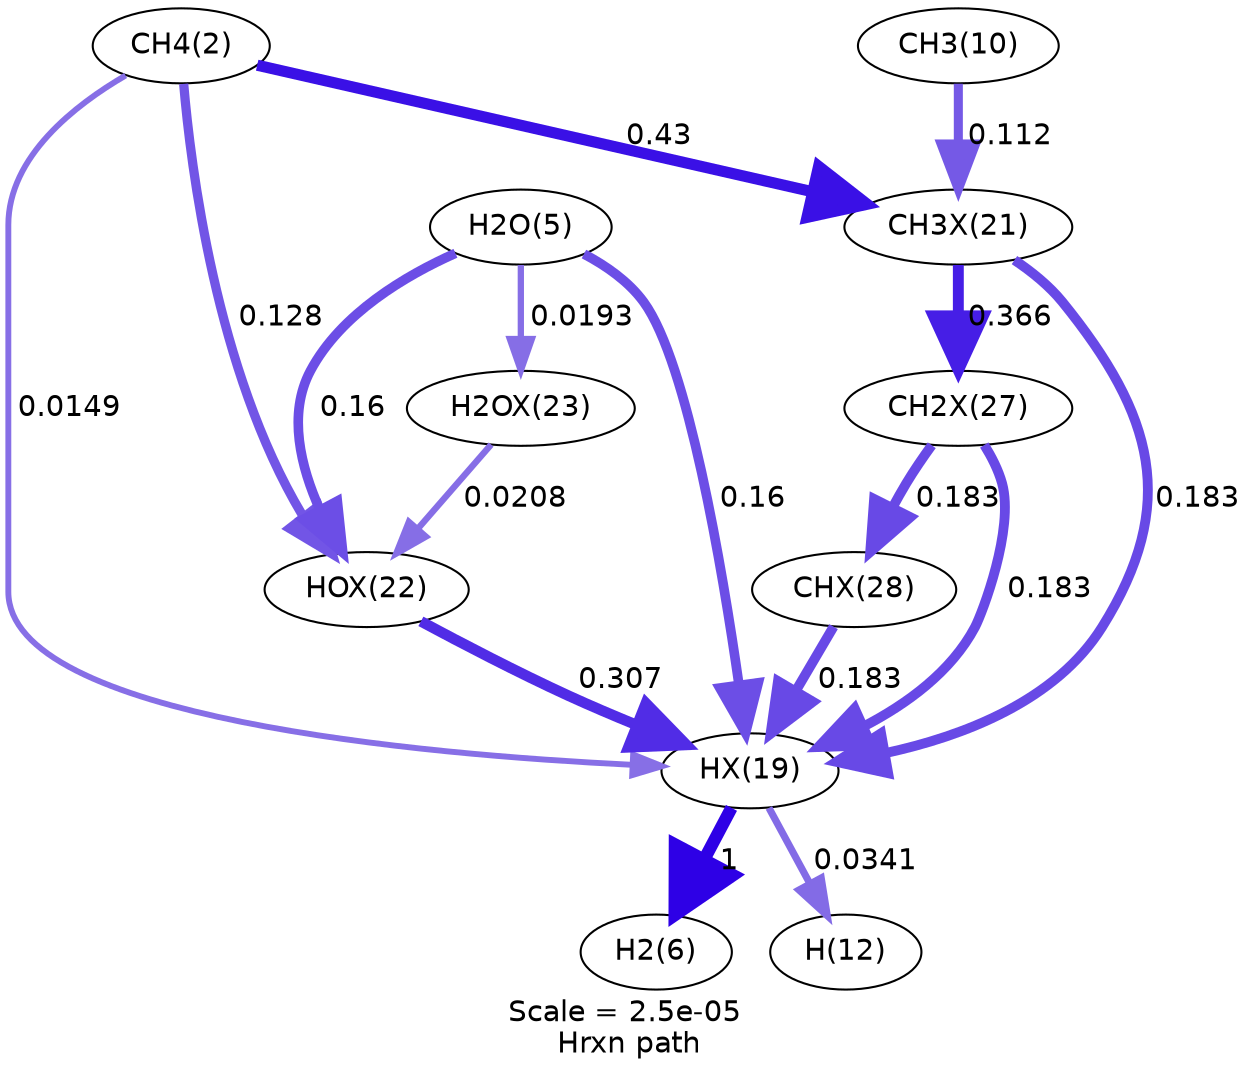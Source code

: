 digraph reaction_paths {
center=1;
s3 -> s23[fontname="Helvetica", penwidth=2.83, arrowsize=1.41, color="0.7, 0.515, 0.9"
, label=" 0.0149"];
s3 -> s26[fontname="Helvetica", penwidth=4.45, arrowsize=2.23, color="0.7, 0.628, 0.9"
, label=" 0.128"];
s3 -> s25[fontname="Helvetica", penwidth=5.36, arrowsize=2.68, color="0.7, 0.93, 0.9"
, label=" 0.43"];
s23 -> s7[fontname="Helvetica", penwidth=6, arrowsize=3, color="0.7, 1.5, 0.9"
, label=" 1"];
s23 -> s13[fontname="Helvetica", penwidth=3.45, arrowsize=1.73, color="0.7, 0.534, 0.9"
, label=" 0.0341"];
s26 -> s23[fontname="Helvetica", penwidth=5.11, arrowsize=2.55, color="0.7, 0.807, 0.9"
, label=" 0.307"];
s6 -> s23[fontname="Helvetica", penwidth=4.62, arrowsize=2.31, color="0.7, 0.66, 0.9"
, label=" 0.16"];
s25 -> s23[fontname="Helvetica", penwidth=4.72, arrowsize=2.36, color="0.7, 0.683, 0.9"
, label=" 0.183"];
s31 -> s23[fontname="Helvetica", penwidth=4.72, arrowsize=2.36, color="0.7, 0.683, 0.9"
, label=" 0.183"];
s32 -> s23[fontname="Helvetica", penwidth=4.72, arrowsize=2.36, color="0.7, 0.683, 0.9"
, label=" 0.183"];
s6 -> s26[fontname="Helvetica", penwidth=4.62, arrowsize=2.31, color="0.7, 0.66, 0.9"
, label=" 0.16"];
s27 -> s26[fontname="Helvetica", penwidth=3.07, arrowsize=1.54, color="0.7, 0.521, 0.9"
, label=" 0.0208"];
s6 -> s27[fontname="Helvetica", penwidth=3.02, arrowsize=1.51, color="0.7, 0.519, 0.9"
, label=" 0.0193"];
s11 -> s25[fontname="Helvetica", penwidth=4.35, arrowsize=2.17, color="0.7, 0.612, 0.9"
, label=" 0.112"];
s25 -> s31[fontname="Helvetica", penwidth=5.24, arrowsize=2.62, color="0.7, 0.866, 0.9"
, label=" 0.366"];
s31 -> s32[fontname="Helvetica", penwidth=4.72, arrowsize=2.36, color="0.7, 0.683, 0.9"
, label=" 0.183"];
s3 [ fontname="Helvetica", label="CH4(2)"];
s6 [ fontname="Helvetica", label="H2O(5)"];
s7 [ fontname="Helvetica", label="H2(6)"];
s11 [ fontname="Helvetica", label="CH3(10)"];
s13 [ fontname="Helvetica", label="H(12)"];
s23 [ fontname="Helvetica", label="HX(19)"];
s25 [ fontname="Helvetica", label="CH3X(21)"];
s26 [ fontname="Helvetica", label="HOX(22)"];
s27 [ fontname="Helvetica", label="H2OX(23)"];
s31 [ fontname="Helvetica", label="CH2X(27)"];
s32 [ fontname="Helvetica", label="CHX(28)"];
 label = "Scale = 2.5e-05\l Hrxn path";
 fontname = "Helvetica";
}
